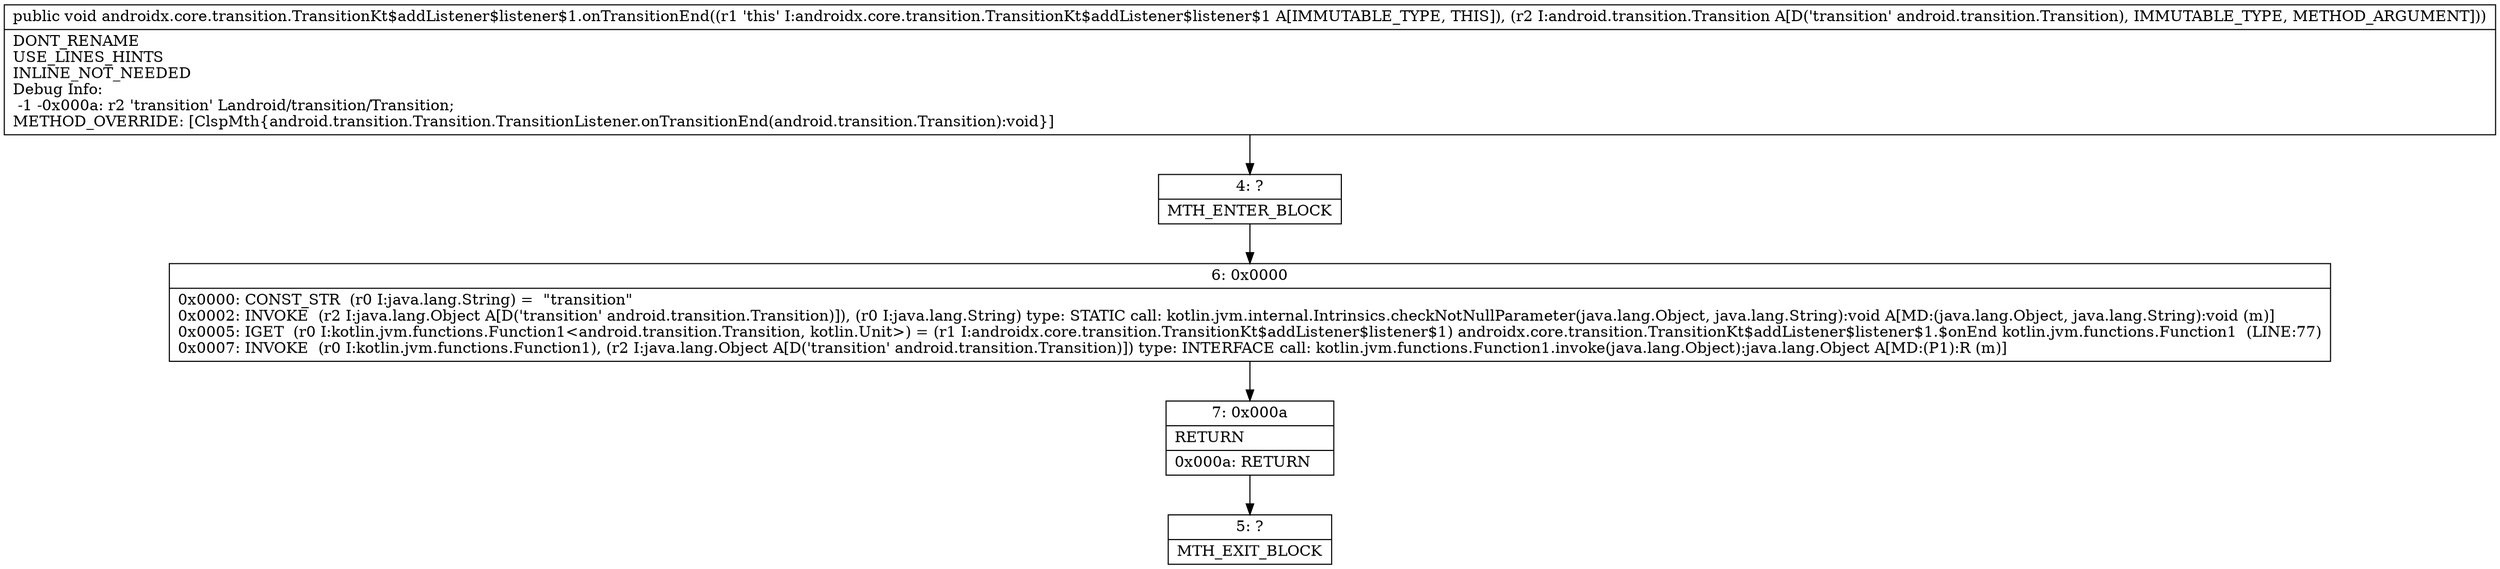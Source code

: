 digraph "CFG forandroidx.core.transition.TransitionKt$addListener$listener$1.onTransitionEnd(Landroid\/transition\/Transition;)V" {
Node_4 [shape=record,label="{4\:\ ?|MTH_ENTER_BLOCK\l}"];
Node_6 [shape=record,label="{6\:\ 0x0000|0x0000: CONST_STR  (r0 I:java.lang.String) =  \"transition\" \l0x0002: INVOKE  (r2 I:java.lang.Object A[D('transition' android.transition.Transition)]), (r0 I:java.lang.String) type: STATIC call: kotlin.jvm.internal.Intrinsics.checkNotNullParameter(java.lang.Object, java.lang.String):void A[MD:(java.lang.Object, java.lang.String):void (m)]\l0x0005: IGET  (r0 I:kotlin.jvm.functions.Function1\<android.transition.Transition, kotlin.Unit\>) = (r1 I:androidx.core.transition.TransitionKt$addListener$listener$1) androidx.core.transition.TransitionKt$addListener$listener$1.$onEnd kotlin.jvm.functions.Function1  (LINE:77)\l0x0007: INVOKE  (r0 I:kotlin.jvm.functions.Function1), (r2 I:java.lang.Object A[D('transition' android.transition.Transition)]) type: INTERFACE call: kotlin.jvm.functions.Function1.invoke(java.lang.Object):java.lang.Object A[MD:(P1):R (m)]\l}"];
Node_7 [shape=record,label="{7\:\ 0x000a|RETURN\l|0x000a: RETURN   \l}"];
Node_5 [shape=record,label="{5\:\ ?|MTH_EXIT_BLOCK\l}"];
MethodNode[shape=record,label="{public void androidx.core.transition.TransitionKt$addListener$listener$1.onTransitionEnd((r1 'this' I:androidx.core.transition.TransitionKt$addListener$listener$1 A[IMMUTABLE_TYPE, THIS]), (r2 I:android.transition.Transition A[D('transition' android.transition.Transition), IMMUTABLE_TYPE, METHOD_ARGUMENT]))  | DONT_RENAME\lUSE_LINES_HINTS\lINLINE_NOT_NEEDED\lDebug Info:\l  \-1 \-0x000a: r2 'transition' Landroid\/transition\/Transition;\lMETHOD_OVERRIDE: [ClspMth\{android.transition.Transition.TransitionListener.onTransitionEnd(android.transition.Transition):void\}]\l}"];
MethodNode -> Node_4;Node_4 -> Node_6;
Node_6 -> Node_7;
Node_7 -> Node_5;
}

